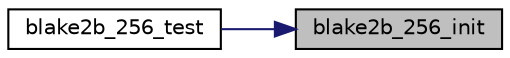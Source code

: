 digraph "blake2b_256_init"
{
 // LATEX_PDF_SIZE
  edge [fontname="Helvetica",fontsize="10",labelfontname="Helvetica",labelfontsize="10"];
  node [fontname="Helvetica",fontsize="10",shape=record];
  rankdir="RL";
  Node40 [label="blake2b_256_init",height=0.2,width=0.4,color="black", fillcolor="grey75", style="filled", fontcolor="black",tooltip="Initialize the hash state."];
  Node40 -> Node41 [dir="back",color="midnightblue",fontsize="10",style="solid",fontname="Helvetica"];
  Node41 [label="blake2b_256_test",height=0.2,width=0.4,color="black", fillcolor="white", style="filled",URL="$blake2b_8c.html#a53be5fcfcd1910bf5aae5013563e396b",tooltip="Self-test the hash."];
}

